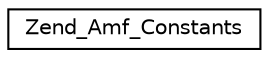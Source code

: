 digraph G
{
  edge [fontname="Helvetica",fontsize="10",labelfontname="Helvetica",labelfontsize="10"];
  node [fontname="Helvetica",fontsize="10",shape=record];
  rankdir="LR";
  Node1 [label="Zend_Amf_Constants",height=0.2,width=0.4,color="black", fillcolor="white", style="filled",URL="$class_zend___amf___constants.html"];
}
